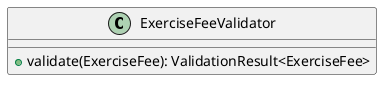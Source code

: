 @startuml

    class ExerciseFeeValidator [[ExerciseFeeValidator.html]] {
        +validate(ExerciseFee): ValidationResult<ExerciseFee>
    }

@enduml

